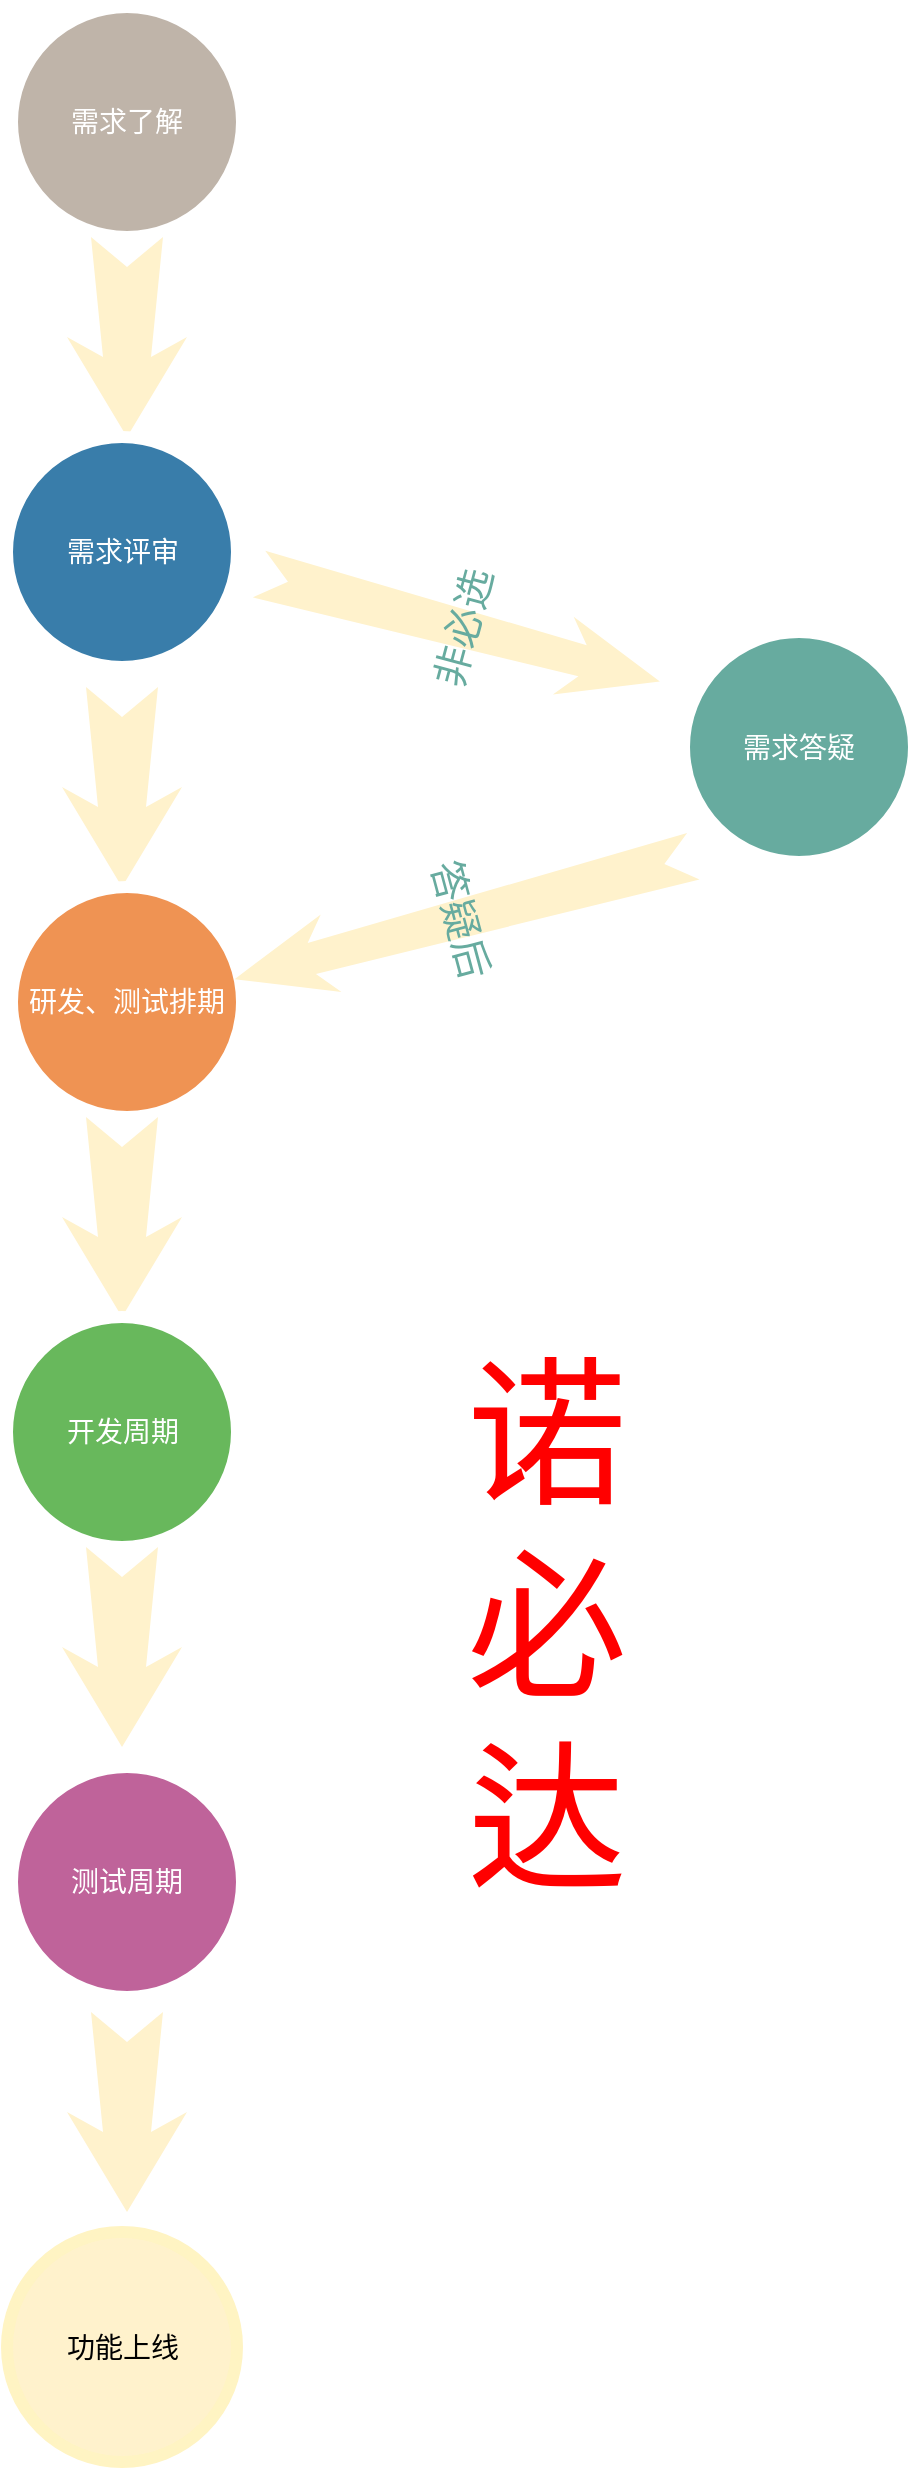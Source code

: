 <mxfile version="12.9.6" type="github">
  <diagram name="Page-1" id="12e1b939-464a-85fe-373e-61e167be1490">
    <mxGraphModel dx="2965" dy="2993.5" grid="1" gridSize="10" guides="1" tooltips="1" connect="1" arrows="1" fold="1" page="1" pageScale="1.5" pageWidth="1169" pageHeight="827" background="#ffffff" math="0" shadow="0">
      <root>
        <mxCell id="0" />
        <mxCell id="1" parent="0" />
        <mxCell id="60da8b9f42644d3a-6" value="" style="line;strokeWidth=2;html=1;rounded=0;shadow=0;fontSize=27;align=center;fillColor=none;strokeColor=#FFFFFF;direction=south;" parent="1" vertex="1">
          <mxGeometry x="451" y="237.5" width="10" height="240" as="geometry" />
        </mxCell>
        <mxCell id="60da8b9f42644d3a-7" value="" style="line;strokeWidth=2;html=1;rounded=0;shadow=0;fontSize=27;align=center;fillColor=none;strokeColor=#FFFFFF;direction=south;" parent="1" vertex="1">
          <mxGeometry x="451" y="457.5" width="10" height="240" as="geometry" />
        </mxCell>
        <mxCell id="60da8b9f42644d3a-8" value="需求了解" style="ellipse;whiteSpace=wrap;html=1;rounded=0;shadow=0;strokeWidth=6;fontSize=14;align=center;fillColor=#BFB4A9;strokeColor=#FFFFFF;fontColor=#FFFFFF;" parent="1" vertex="1">
          <mxGeometry x="426" y="-42.5" width="115" height="115" as="geometry" />
        </mxCell>
        <mxCell id="60da8b9f42644d3a-9" value="" style="html=1;shadow=0;dashed=0;align=center;verticalAlign=middle;shape=mxgraph.arrows2.stylisedArrow;dy=0.6;dx=40;notch=15;feather=0.4;rounded=0;strokeWidth=1;fontSize=27;strokeColor=none;fillColor=#fff2cc;direction=south;" parent="1" vertex="1">
          <mxGeometry x="453.5" y="72.5" width="60" height="100" as="geometry" />
        </mxCell>
        <mxCell id="60da8b9f42644d3a-22" value="需求评审" style="ellipse;whiteSpace=wrap;html=1;rounded=0;shadow=0;strokeWidth=6;fontSize=14;align=center;fillColor=#397DAA;strokeColor=#FFFFFF;fontColor=#FFFFFF;direction=south;" parent="1" vertex="1">
          <mxGeometry x="423.5" y="172.5" width="115" height="115" as="geometry" />
        </mxCell>
        <mxCell id="60da8b9f42644d3a-23" value="" style="html=1;shadow=0;dashed=0;align=center;verticalAlign=middle;shape=mxgraph.arrows2.stylisedArrow;dy=0.6;dx=40;notch=15;feather=0.4;rounded=0;strokeWidth=1;fontSize=27;strokeColor=none;fillColor=#fff2cc;direction=south;" parent="1" vertex="1">
          <mxGeometry x="451" y="297.5" width="60" height="100" as="geometry" />
        </mxCell>
        <mxCell id="60da8b9f42644d3a-29" value="研发、测试排期" style="ellipse;whiteSpace=wrap;html=1;rounded=0;shadow=0;strokeWidth=6;fontSize=14;align=center;fillColor=#EF9353;strokeColor=#FFFFFF;fontColor=#FFFFFF;direction=south;" parent="1" vertex="1">
          <mxGeometry x="426" y="397.5" width="115" height="115" as="geometry" />
        </mxCell>
        <mxCell id="60da8b9f42644d3a-30" value="" style="html=1;shadow=0;dashed=0;align=center;verticalAlign=middle;shape=mxgraph.arrows2.stylisedArrow;dy=0.6;dx=40;notch=15;feather=0.4;rounded=0;strokeWidth=1;fontSize=27;strokeColor=none;fillColor=#fff2cc;direction=south;" parent="1" vertex="1">
          <mxGeometry x="451" y="512.5" width="60" height="100" as="geometry" />
        </mxCell>
        <mxCell id="60da8b9f42644d3a-36" value="开发周期" style="ellipse;whiteSpace=wrap;html=1;rounded=0;shadow=0;strokeWidth=6;fontSize=14;align=center;fillColor=#68B85C;strokeColor=#FFFFFF;fontColor=#FFFFFF;direction=south;" parent="1" vertex="1">
          <mxGeometry x="423.5" y="612.5" width="115" height="115" as="geometry" />
        </mxCell>
        <mxCell id="60da8b9f42644d3a-37" value="" style="html=1;shadow=0;dashed=0;align=center;verticalAlign=middle;shape=mxgraph.arrows2.stylisedArrow;dy=0.6;dx=40;notch=15;feather=0.4;rounded=0;strokeWidth=1;fontSize=27;strokeColor=none;fillColor=#fff2cc;direction=south;" parent="1" vertex="1">
          <mxGeometry x="451" y="727.5" width="60" height="100" as="geometry" />
        </mxCell>
        <mxCell id="60da8b9f42644d3a-38" value="测试周期" style="ellipse;whiteSpace=wrap;html=1;rounded=0;shadow=0;strokeWidth=6;fontSize=14;align=center;fillColor=#BF639A;strokeColor=#FFFFFF;fontColor=#FFFFFF;direction=south;" parent="1" vertex="1">
          <mxGeometry x="426" y="837.5" width="115" height="115" as="geometry" />
        </mxCell>
        <mxCell id="5Bo4QO79uzK-TxsnAqFC-8" value="功能上线" style="ellipse;whiteSpace=wrap;html=1;rounded=0;shadow=0;strokeWidth=6;fontSize=14;align=center;fillColor=#fff2cc;strokeColor=#FFF4C3;direction=south;" parent="1" vertex="1">
          <mxGeometry x="423.5" y="1070" width="115" height="115" as="geometry" />
        </mxCell>
        <mxCell id="5Bo4QO79uzK-TxsnAqFC-9" value="" style="html=1;shadow=0;dashed=0;align=center;verticalAlign=middle;shape=mxgraph.arrows2.stylisedArrow;dy=0.6;dx=40;notch=15;feather=0.4;rounded=0;strokeWidth=1;fontSize=27;strokeColor=none;fillColor=#fff2cc;direction=south;" parent="1" vertex="1">
          <mxGeometry x="453.5" y="960" width="60" height="100" as="geometry" />
        </mxCell>
        <mxCell id="5Bo4QO79uzK-TxsnAqFC-26" value="需求答疑" style="ellipse;whiteSpace=wrap;html=1;rounded=0;shadow=0;strokeWidth=6;fontSize=14;align=center;fillColor=#67AB9F;strokeColor=#FFFFFF;fontColor=#FFFFFF;direction=south;" parent="1" vertex="1">
          <mxGeometry x="762" y="270" width="115" height="115" as="geometry" />
        </mxCell>
        <mxCell id="5Bo4QO79uzK-TxsnAqFC-27" value="&lt;font style=&quot;font-size: 20px&quot; face=&quot;Verdana&quot; color=&quot;#67ab9f&quot;&gt;非必选&lt;/font&gt;" style="html=1;shadow=0;dashed=0;align=center;verticalAlign=middle;shape=mxgraph.arrows2.stylisedArrow;dy=0.6;dx=40;notch=15;feather=0.4;rounded=0;strokeWidth=1;fontSize=27;strokeColor=none;fillColor=#fff2cc;direction=south;rotation=-75;" parent="1" vertex="1">
          <mxGeometry x="629.6" y="164.13" width="40.23" height="207.5" as="geometry" />
        </mxCell>
        <mxCell id="5Bo4QO79uzK-TxsnAqFC-28" value="&lt;font color=&quot;#67ab9f&quot; style=&quot;font-size: 20px&quot;&gt;答疑后&lt;/font&gt;" style="html=1;shadow=0;dashed=0;align=center;verticalAlign=middle;shape=mxgraph.arrows2.stylisedArrow;dy=0.6;dx=40;notch=15;feather=0.4;rounded=0;strokeWidth=1;fontSize=27;strokeColor=none;fillColor=#fff2cc;direction=south;rotation=75;" parent="1" vertex="1">
          <mxGeometry x="631.93" y="294.09" width="40.07" height="237.5" as="geometry" />
        </mxCell>
        <mxCell id="r2xnX48WU_Sw7F5MgP4M-1" value="&lt;font style=&quot;font-size: 80px&quot; color=&quot;#ff0000&quot;&gt;诺必达&lt;/font&gt;" style="text;html=1;strokeColor=none;fillColor=none;align=center;verticalAlign=middle;whiteSpace=wrap;rounded=0;" vertex="1" parent="1">
          <mxGeometry x="672" y="512.5" width="43" height="510" as="geometry" />
        </mxCell>
      </root>
    </mxGraphModel>
  </diagram>
</mxfile>
